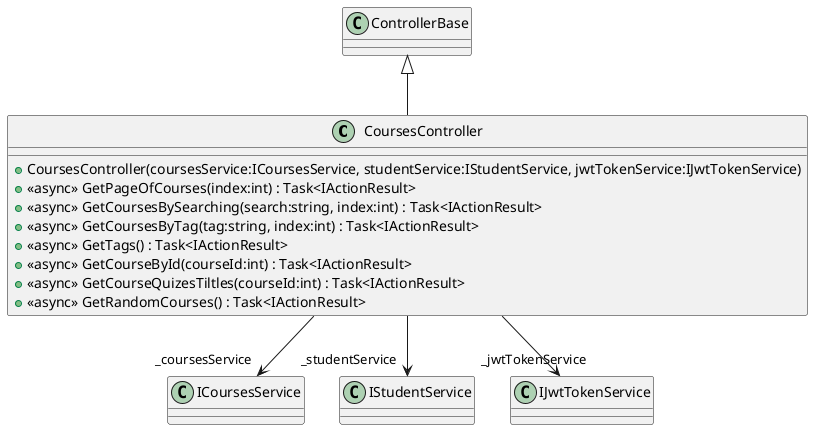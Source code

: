 @startuml
class CoursesController {
    + CoursesController(coursesService:ICoursesService, studentService:IStudentService, jwtTokenService:IJwtTokenService)
    + <<async>> GetPageOfCourses(index:int) : Task<IActionResult>
    + <<async>> GetCoursesBySearching(search:string, index:int) : Task<IActionResult>
    + <<async>> GetCoursesByTag(tag:string, index:int) : Task<IActionResult>
    + <<async>> GetTags() : Task<IActionResult>
    + <<async>> GetCourseById(courseId:int) : Task<IActionResult>
    + <<async>> GetCourseQuizesTiltles(courseId:int) : Task<IActionResult>
    + <<async>> GetRandomCourses() : Task<IActionResult>
}
ControllerBase <|-- CoursesController
CoursesController --> "_coursesService" ICoursesService
CoursesController --> "_studentService" IStudentService
CoursesController --> "_jwtTokenService" IJwtTokenService
@enduml
